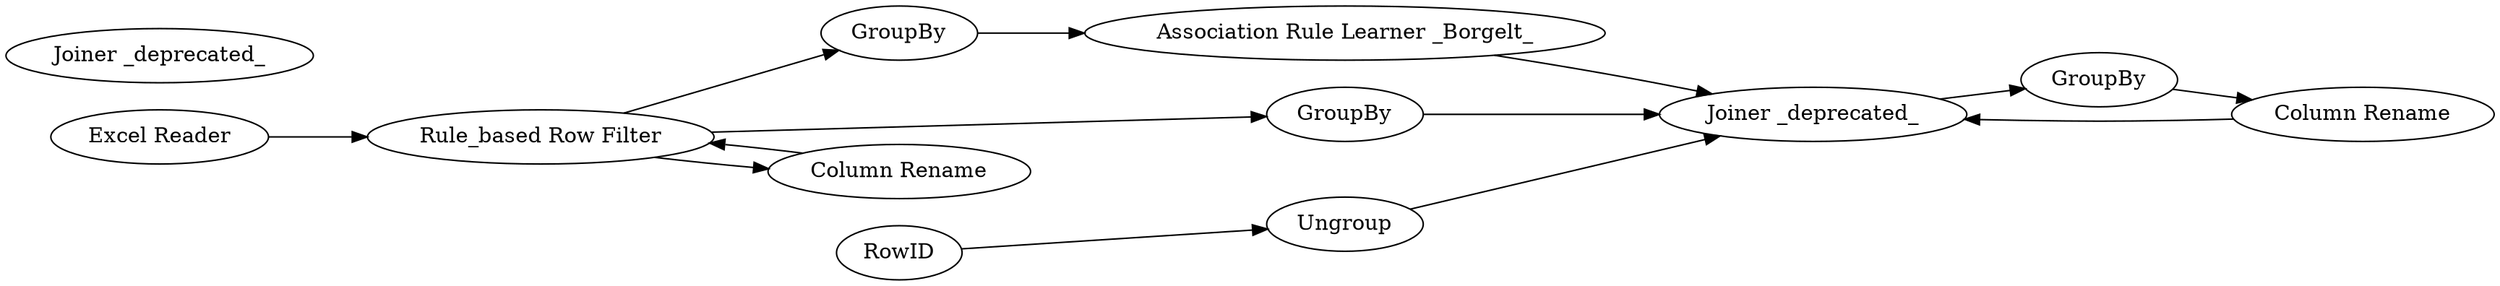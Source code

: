 digraph {
	1 [label="Excel Reader"]
	2 [label="Association Rule Learner _Borgelt_"]
	3 [label=GroupBy]
	4 [label=GroupBy]
	31 [label=RowID]
	33 [label=Ungroup]
	34 [label="Joiner _deprecated_"]
	35 [label=GroupBy]
	43 [label="Column Rename"]
	111 [label="Joiner _deprecated_"]
	113 [label="Math Formula"]
	114 [label="Column Rename"]
	113 [label="Rule_based Row Filter"]
	31 -> 33
	33 -> 34
	34 -> 35
	35 -> 43
	43 -> 34
	114 -> 113
	113 -> 114
	1 -> 113
	2 -> 34
	3 -> 2
	4 -> 34
	113 -> 3
	113 -> 4
	rankdir=LR
}
